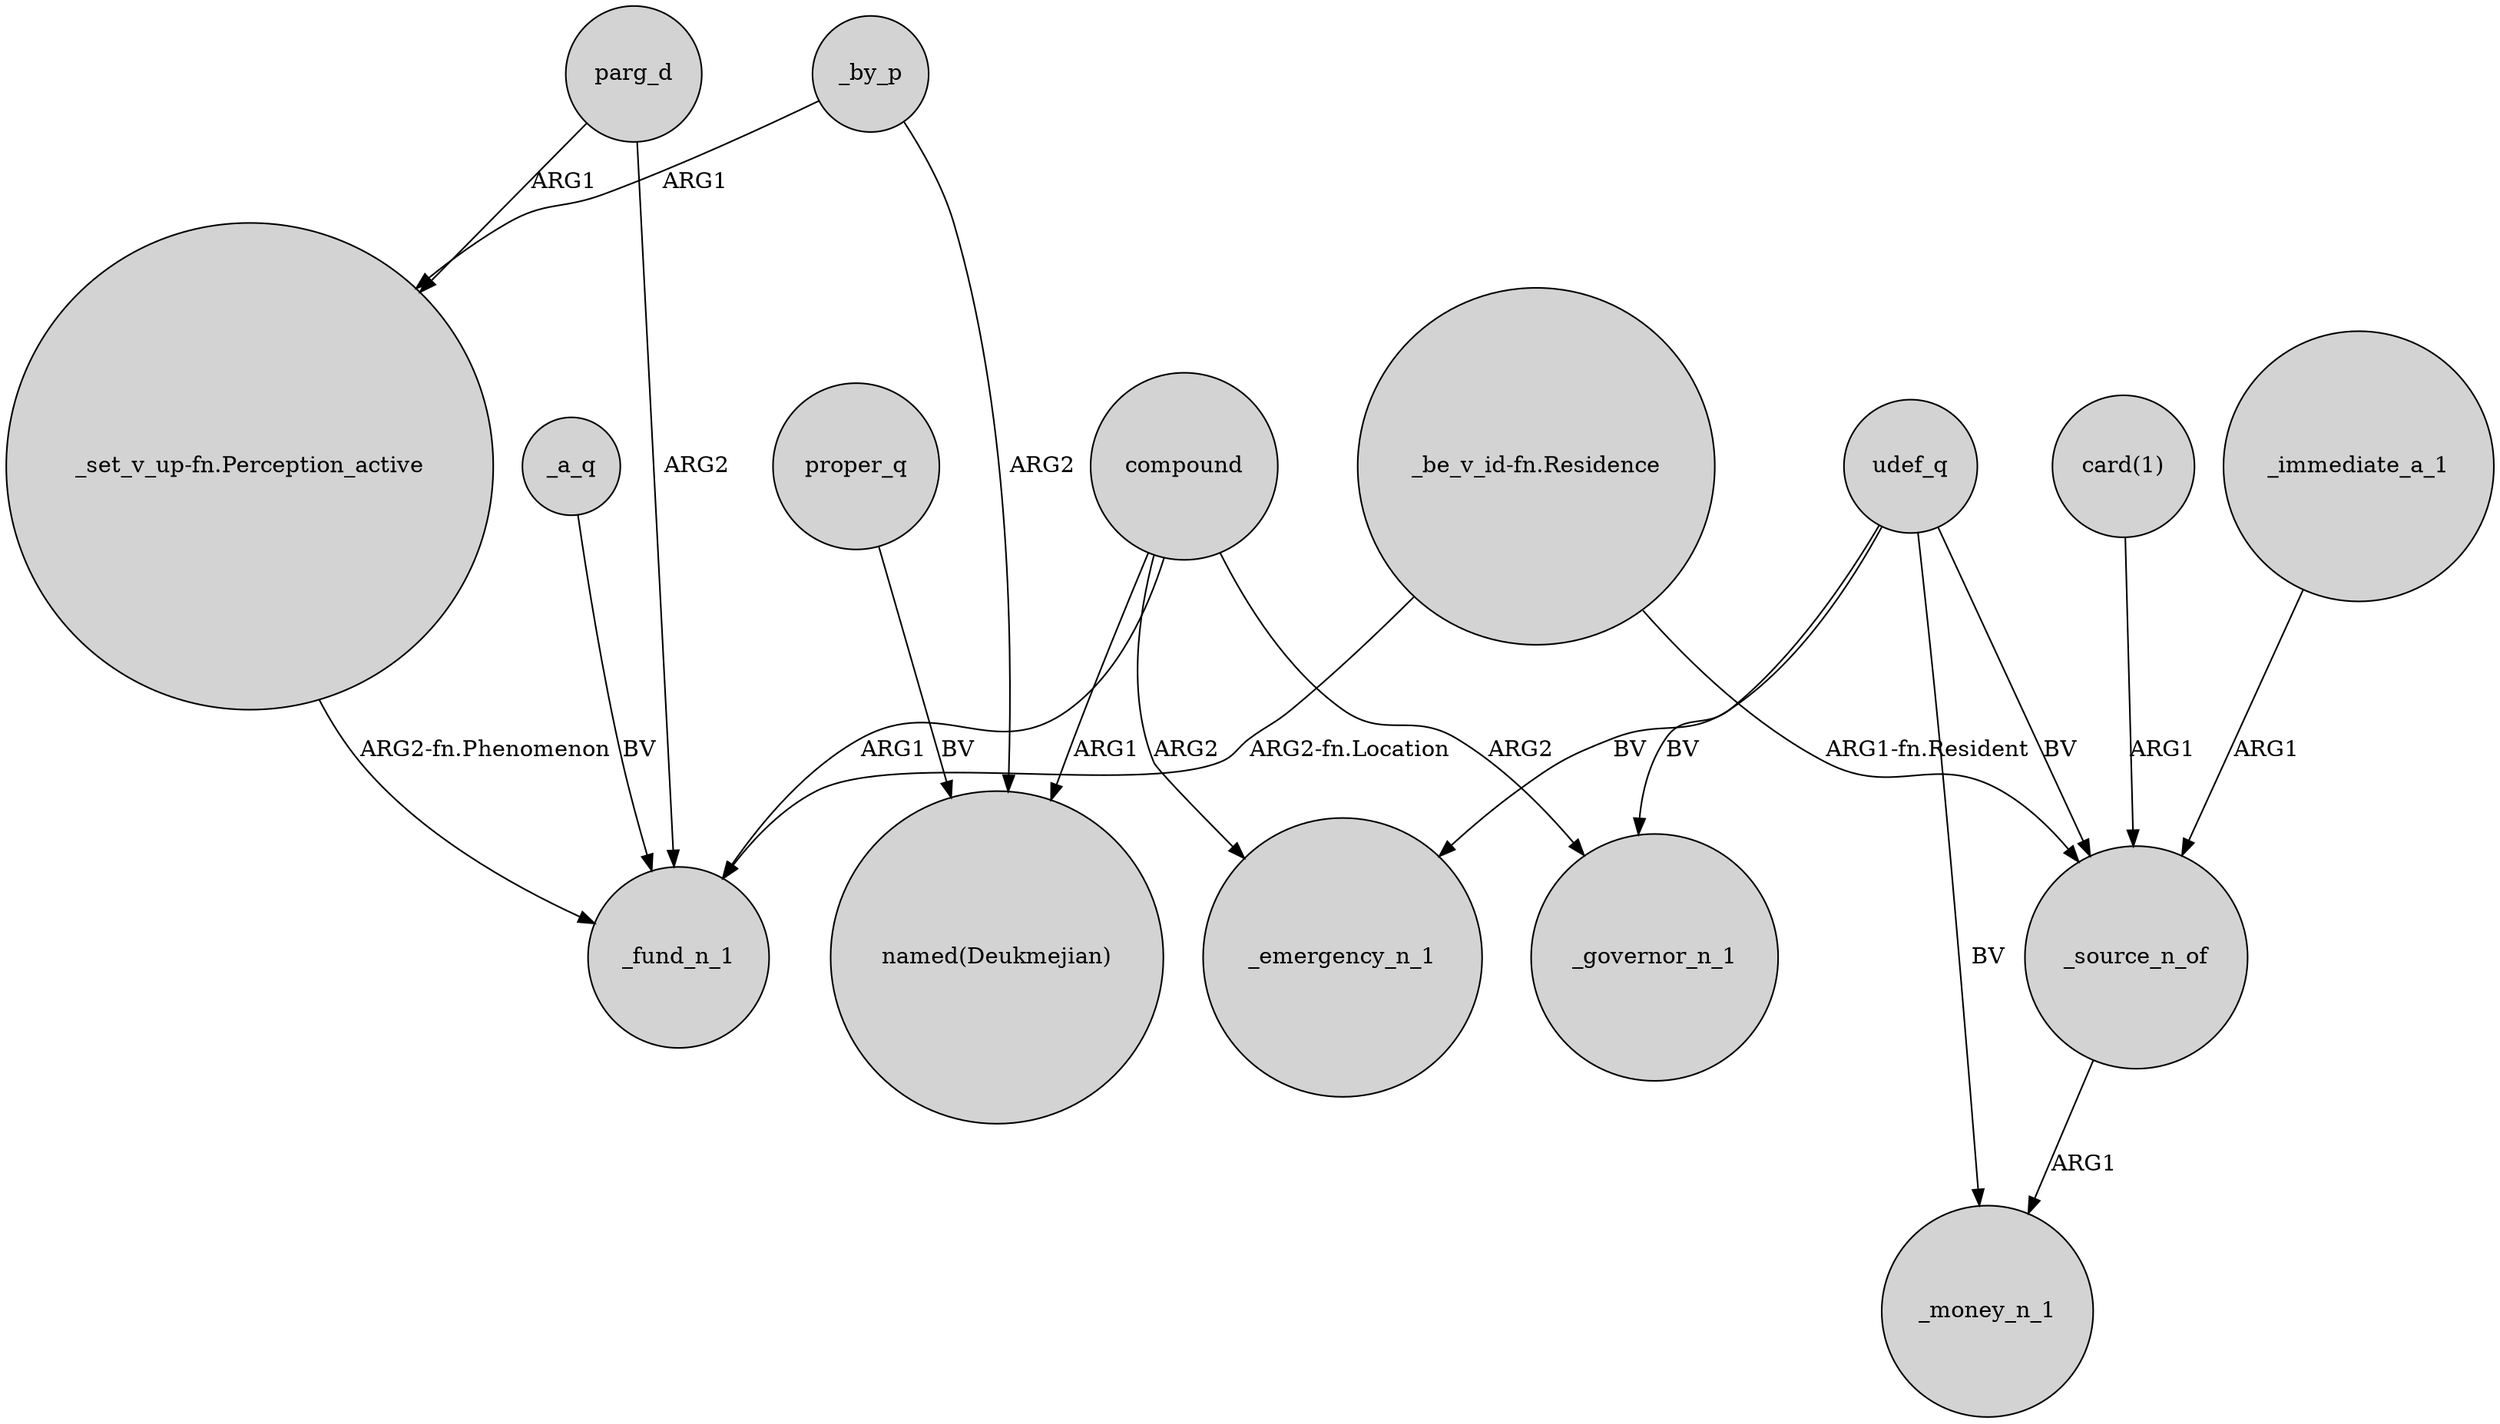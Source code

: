 digraph {
	node [shape=circle style=filled]
	_a_q -> _fund_n_1 [label=BV]
	compound -> _emergency_n_1 [label=ARG2]
	udef_q -> _source_n_of [label=BV]
	compound -> "named(Deukmejian)" [label=ARG1]
	"_be_v_id-fn.Residence" -> _fund_n_1 [label="ARG2-fn.Location"]
	"_set_v_up-fn.Perception_active" -> _fund_n_1 [label="ARG2-fn.Phenomenon"]
	_by_p -> "_set_v_up-fn.Perception_active" [label=ARG1]
	proper_q -> "named(Deukmejian)" [label=BV]
	udef_q -> _emergency_n_1 [label=BV]
	"card(1)" -> _source_n_of [label=ARG1]
	_by_p -> "named(Deukmejian)" [label=ARG2]
	compound -> _governor_n_1 [label=ARG2]
	parg_d -> _fund_n_1 [label=ARG2]
	udef_q -> _governor_n_1 [label=BV]
	udef_q -> _money_n_1 [label=BV]
	"_be_v_id-fn.Residence" -> _source_n_of [label="ARG1-fn.Resident"]
	parg_d -> "_set_v_up-fn.Perception_active" [label=ARG1]
	_immediate_a_1 -> _source_n_of [label=ARG1]
	compound -> _fund_n_1 [label=ARG1]
	_source_n_of -> _money_n_1 [label=ARG1]
}

